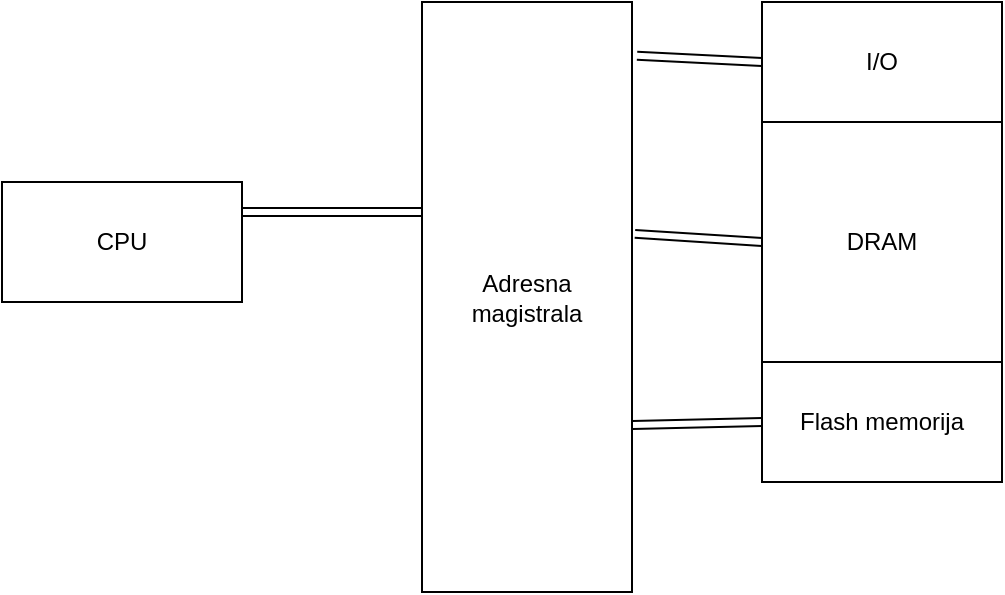<mxfile version="14.5.3" type="device"><diagram id="-8A-L5xDOtFNwOaPakhd" name="Page-1"><mxGraphModel dx="835" dy="323" grid="1" gridSize="10" guides="1" tooltips="1" connect="1" arrows="1" fold="1" page="1" pageScale="1" pageWidth="850" pageHeight="1100" math="0" shadow="0"><root><mxCell id="0"/><mxCell id="1" parent="0"/><mxCell id="hPsyRB2-3OhqAWaj_F8w-1" value="CPU" style="rounded=0;whiteSpace=wrap;html=1;" parent="1" vertex="1"><mxGeometry y="180" width="120" height="60" as="geometry"/></mxCell><mxCell id="hPsyRB2-3OhqAWaj_F8w-2" value="Flash memorija" style="rounded=0;whiteSpace=wrap;html=1;" parent="1" vertex="1"><mxGeometry x="380" y="270" width="120" height="60" as="geometry"/></mxCell><mxCell id="hPsyRB2-3OhqAWaj_F8w-3" value="DRAM" style="rounded=0;whiteSpace=wrap;html=1;" parent="1" vertex="1"><mxGeometry x="380" y="150" width="120" height="120" as="geometry"/></mxCell><mxCell id="hPsyRB2-3OhqAWaj_F8w-5" value="I/O" style="rounded=0;whiteSpace=wrap;html=1;" parent="1" vertex="1"><mxGeometry x="380" y="90" width="120" height="60" as="geometry"/></mxCell><mxCell id="hPsyRB2-3OhqAWaj_F8w-6" value="Adresna magistrala" style="rounded=0;whiteSpace=wrap;html=1;direction=south;" parent="1" vertex="1"><mxGeometry x="210" y="90" width="105" height="295" as="geometry"/></mxCell><mxCell id="hPsyRB2-3OhqAWaj_F8w-10" value="" style="shape=link;html=1;exitX=1;exitY=0.25;exitDx=0;exitDy=0;entryX=0.356;entryY=1;entryDx=0;entryDy=0;entryPerimeter=0;" parent="1" source="hPsyRB2-3OhqAWaj_F8w-1" target="hPsyRB2-3OhqAWaj_F8w-6" edge="1"><mxGeometry width="100" relative="1" as="geometry"><mxPoint x="110" y="300" as="sourcePoint"/><mxPoint x="180" y="180" as="targetPoint"/></mxGeometry></mxCell><mxCell id="hPsyRB2-3OhqAWaj_F8w-11" value="" style="shape=link;html=1;exitX=0.091;exitY=-0.024;exitDx=0;exitDy=0;exitPerimeter=0;entryX=0;entryY=0.5;entryDx=0;entryDy=0;" parent="1" source="hPsyRB2-3OhqAWaj_F8w-6" target="hPsyRB2-3OhqAWaj_F8w-5" edge="1"><mxGeometry width="100" relative="1" as="geometry"><mxPoint x="290" y="140" as="sourcePoint"/><mxPoint x="390" y="140" as="targetPoint"/></mxGeometry></mxCell><mxCell id="hPsyRB2-3OhqAWaj_F8w-13" value="" style="shape=link;html=1;exitX=0.393;exitY=-0.014;exitDx=0;exitDy=0;exitPerimeter=0;entryX=0;entryY=0.5;entryDx=0;entryDy=0;" parent="1" source="hPsyRB2-3OhqAWaj_F8w-6" target="hPsyRB2-3OhqAWaj_F8w-3" edge="1"><mxGeometry width="100" relative="1" as="geometry"><mxPoint x="330" y="210" as="sourcePoint"/><mxPoint x="430" y="210" as="targetPoint"/></mxGeometry></mxCell><mxCell id="hPsyRB2-3OhqAWaj_F8w-14" value="" style="shape=link;html=1;exitX=0.717;exitY=-0.003;exitDx=0;exitDy=0;exitPerimeter=0;entryX=0;entryY=0.5;entryDx=0;entryDy=0;" parent="1" source="hPsyRB2-3OhqAWaj_F8w-6" target="hPsyRB2-3OhqAWaj_F8w-2" edge="1"><mxGeometry width="100" relative="1" as="geometry"><mxPoint x="340" y="300" as="sourcePoint"/><mxPoint x="440" y="300" as="targetPoint"/></mxGeometry></mxCell></root></mxGraphModel></diagram></mxfile>
